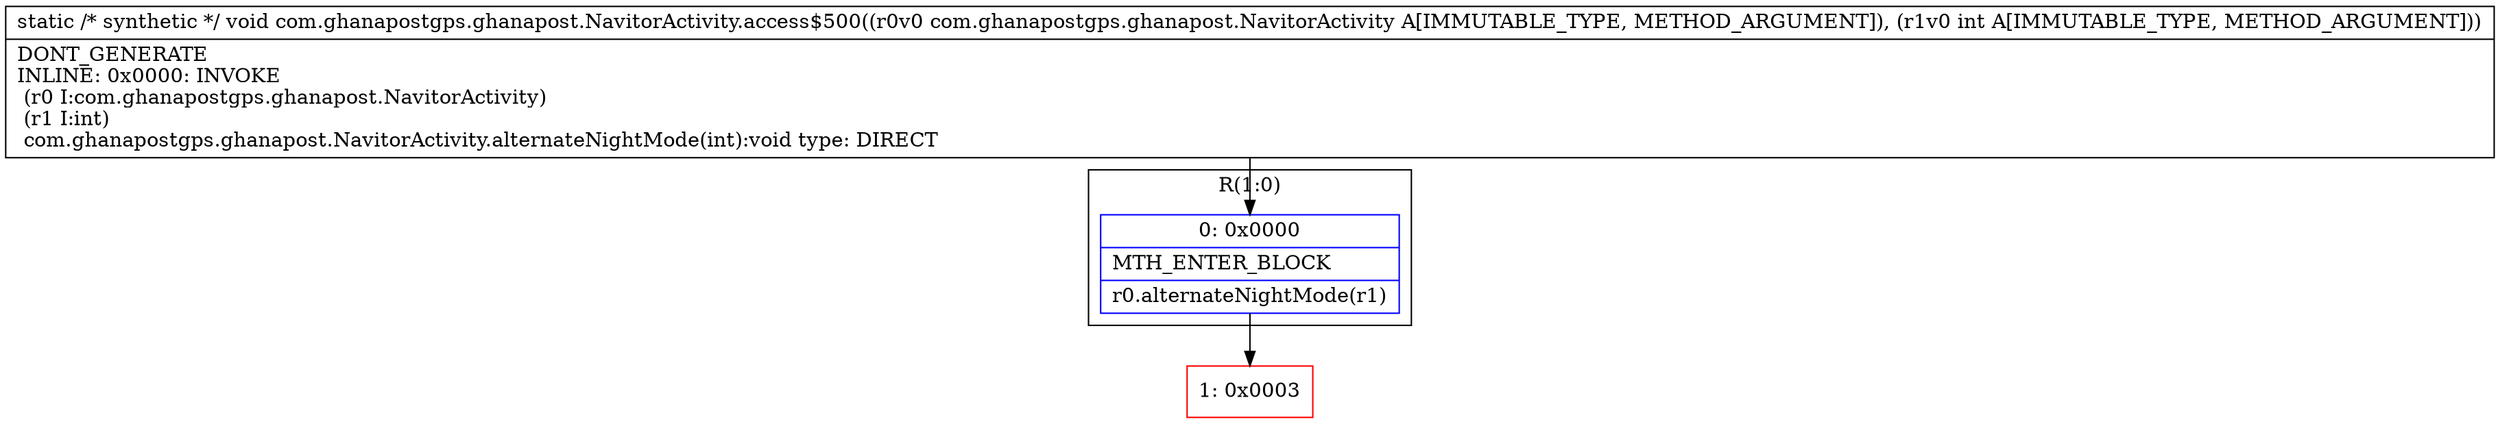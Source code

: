 digraph "CFG forcom.ghanapostgps.ghanapost.NavitorActivity.access$500(Lcom\/ghanapostgps\/ghanapost\/NavitorActivity;I)V" {
subgraph cluster_Region_2146592396 {
label = "R(1:0)";
node [shape=record,color=blue];
Node_0 [shape=record,label="{0\:\ 0x0000|MTH_ENTER_BLOCK\l|r0.alternateNightMode(r1)\l}"];
}
Node_1 [shape=record,color=red,label="{1\:\ 0x0003}"];
MethodNode[shape=record,label="{static \/* synthetic *\/ void com.ghanapostgps.ghanapost.NavitorActivity.access$500((r0v0 com.ghanapostgps.ghanapost.NavitorActivity A[IMMUTABLE_TYPE, METHOD_ARGUMENT]), (r1v0 int A[IMMUTABLE_TYPE, METHOD_ARGUMENT]))  | DONT_GENERATE\lINLINE: 0x0000: INVOKE  \l  (r0 I:com.ghanapostgps.ghanapost.NavitorActivity)\l  (r1 I:int)\l com.ghanapostgps.ghanapost.NavitorActivity.alternateNightMode(int):void type: DIRECT\l}"];
MethodNode -> Node_0;
Node_0 -> Node_1;
}

